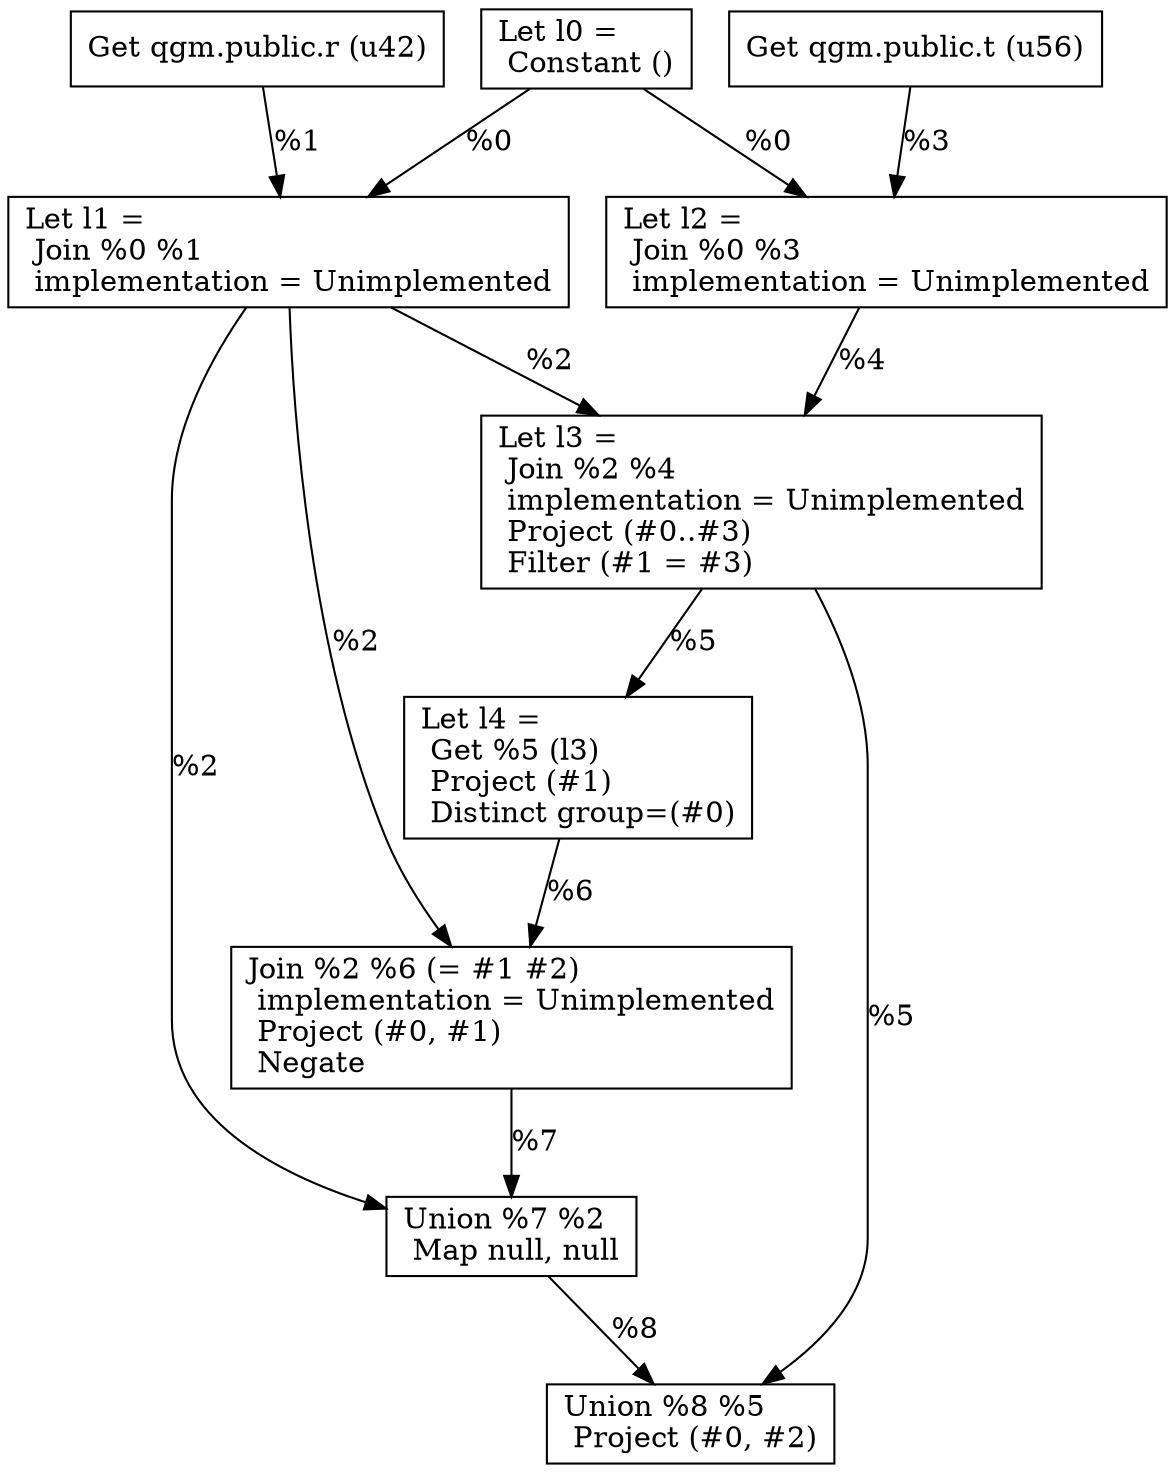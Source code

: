 digraph G {
    node0 [shape = record, label="Let l0 =\l Constant ()\l"]
    node1 [shape = record, label=" Get qgm.public.r (u42)\l"]
    node2 [shape = record, label="Let l1 =\l Join %0 %1\l  implementation = Unimplemented\l"]
    node3 [shape = record, label=" Get qgm.public.t (u56)\l"]
    node4 [shape = record, label="Let l2 =\l Join %0 %3\l  implementation = Unimplemented\l"]
    node5 [shape = record, label="Let l3 =\l Join %2 %4\l  implementation = Unimplemented\l Project (#0..#3)\l Filter (#1 = #3)\l"]
    node6 [shape = record, label="Let l4 =\l Get %5 (l3)\l Project (#1)\l Distinct group=(#0)\l"]
    node7 [shape = record, label=" Join %2 %6 (= #1 #2)\l  implementation = Unimplemented\l Project (#0, #1)\l Negate\l"]
    node8 [shape = record, label=" Union %7 %2\l Map null, null\l"]
    node9 [shape = record, label=" Union %8 %5\l Project (#0, #2)\l"]
    node3 -> node4 [label = "%3\l"]
    node0 -> node2 [label = "%0\l"]
    node2 -> node5 [label = "%2\l"]
    node5 -> node6 [label = "%5\l"]
    node6 -> node7 [label = "%6\l"]
    node8 -> node9 [label = "%8\l"]
    node4 -> node5 [label = "%4\l"]
    node5 -> node9 [label = "%5\l"]
    node2 -> node8 [label = "%2\l"]
    node7 -> node8 [label = "%7\l"]
    node1 -> node2 [label = "%1\l"]
    node0 -> node4 [label = "%0\l"]
    node2 -> node7 [label = "%2\l"]
}

